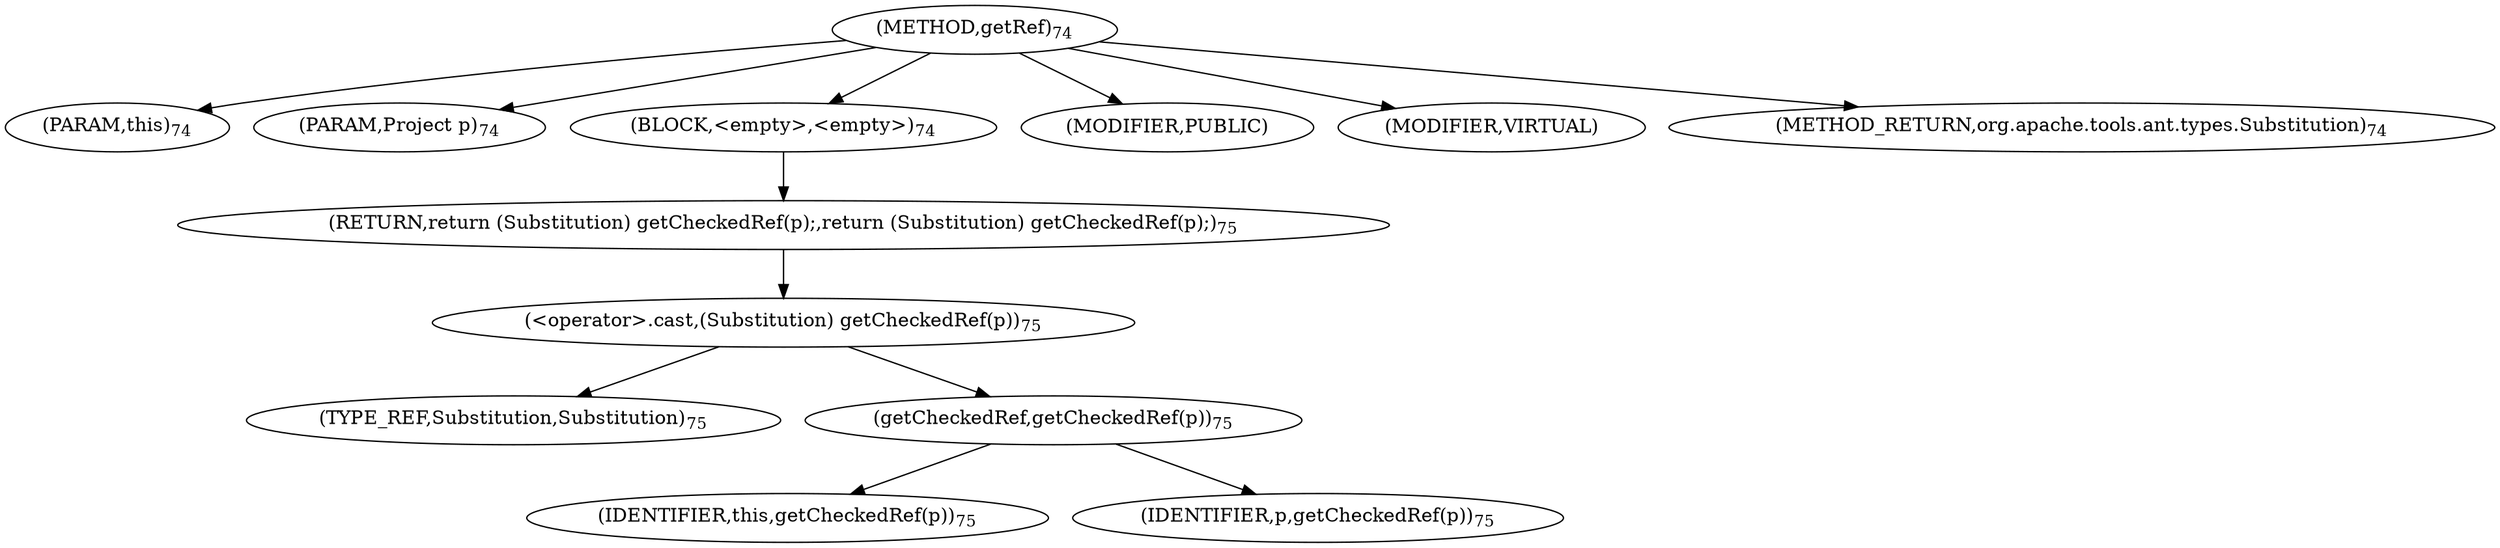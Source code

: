digraph "getRef" {  
"59" [label = <(METHOD,getRef)<SUB>74</SUB>> ]
"11" [label = <(PARAM,this)<SUB>74</SUB>> ]
"60" [label = <(PARAM,Project p)<SUB>74</SUB>> ]
"61" [label = <(BLOCK,&lt;empty&gt;,&lt;empty&gt;)<SUB>74</SUB>> ]
"62" [label = <(RETURN,return (Substitution) getCheckedRef(p);,return (Substitution) getCheckedRef(p);)<SUB>75</SUB>> ]
"63" [label = <(&lt;operator&gt;.cast,(Substitution) getCheckedRef(p))<SUB>75</SUB>> ]
"64" [label = <(TYPE_REF,Substitution,Substitution)<SUB>75</SUB>> ]
"65" [label = <(getCheckedRef,getCheckedRef(p))<SUB>75</SUB>> ]
"10" [label = <(IDENTIFIER,this,getCheckedRef(p))<SUB>75</SUB>> ]
"66" [label = <(IDENTIFIER,p,getCheckedRef(p))<SUB>75</SUB>> ]
"67" [label = <(MODIFIER,PUBLIC)> ]
"68" [label = <(MODIFIER,VIRTUAL)> ]
"69" [label = <(METHOD_RETURN,org.apache.tools.ant.types.Substitution)<SUB>74</SUB>> ]
  "59" -> "11" 
  "59" -> "60" 
  "59" -> "61" 
  "59" -> "67" 
  "59" -> "68" 
  "59" -> "69" 
  "61" -> "62" 
  "62" -> "63" 
  "63" -> "64" 
  "63" -> "65" 
  "65" -> "10" 
  "65" -> "66" 
}
